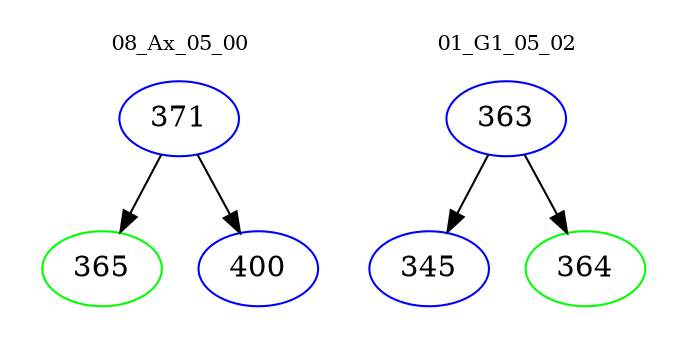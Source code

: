 digraph{
subgraph cluster_0 {
color = white
label = "08_Ax_05_00";
fontsize=10;
T0_371 [label="371", color="blue"]
T0_371 -> T0_365 [color="black"]
T0_365 [label="365", color="green"]
T0_371 -> T0_400 [color="black"]
T0_400 [label="400", color="blue"]
}
subgraph cluster_1 {
color = white
label = "01_G1_05_02";
fontsize=10;
T1_363 [label="363", color="blue"]
T1_363 -> T1_345 [color="black"]
T1_345 [label="345", color="blue"]
T1_363 -> T1_364 [color="black"]
T1_364 [label="364", color="green"]
}
}
